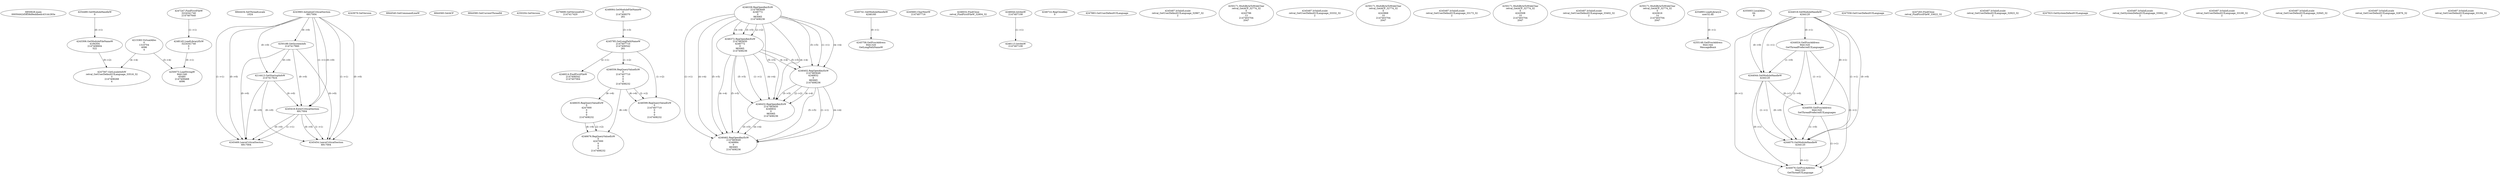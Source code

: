 // Global SCDG with merge call
digraph {
	0 [label="6850628.main
00050d42d5ff38d9eddbedc431dc283e"]
	1 [label="4254480.GetModuleHandleW
0"]
	2 [label="6844434.SetThreadLocale
1024"]
	3 [label="4243965.InitializeCriticalSection
6917004"]
	4 [label="4243979.GetVersion
"]
	5 [label="4250188.GetSystemInfo
2147417660"]
	3 -> 5 [label="(0-->0)"]
	6 [label="6844540.GetCommandLineW
"]
	7 [label="4214413.GetStartupInfoW
2147417624"]
	3 -> 7 [label="(0-->0)"]
	5 -> 7 [label="(0-->0)"]
	8 [label="6844560.GetACP
"]
	9 [label="6844580.GetCurrentThreadId
"]
	10 [label="4250204.GetVersion
"]
	11 [label="4276690.GetVersionExW
2147417420"]
	12 [label="4243306.GetModuleFileNameW
4194304
2147408904
522"]
	1 -> 12 [label="(0-->1)"]
	13 [label="4248064.GetModuleFileNameW
0
2147408370
261"]
	14 [label="4215383.VirtualAlloc
0
1310704
4096
4"]
	15 [label="4246338.RegOpenKeyExW
2147483649
4246772
0
983065
2147408236"]
	16 [label="4245741.GetModuleHandleW
4246160"]
	17 [label="4245758.GetProcAddress
9441320
GetLongPathNameW"]
	16 -> 17 [label="(0-->1)"]
	18 [label="4245785.GetLongPathNameW
2147407710
2147406542
261"]
	13 -> 18 [label="(3-->3)"]
	19 [label="4245683.CharNextW
2147407716"]
	20 [label="4246014.FindFirstFileW
2147406542
2147407064"]
	18 -> 20 [label="(2-->1)"]
	21 [label="4246032.FindClose
retval_FindFirstFileW_32804_32"]
	22 [label="4246044.lstrlenW
2147407108"]
	23 [label="4246113.lstrlenW
2147407108"]
	22 -> 23 [label="(1-->1)"]
	24 [label="4246556.RegQueryValueExW
0
2147407710
0
0
0
2147408232"]
	18 -> 24 [label="(1-->2)"]
	25 [label="4246599.RegQueryValueExW
0
2147407710
0
0
0
2147408232"]
	18 -> 25 [label="(1-->2)"]
	24 -> 25 [label="(2-->2)"]
	24 -> 25 [label="(6-->6)"]
	26 [label="4246722.RegCloseKey
0"]
	27 [label="4247883.GetUserDefaultUILanguage
"]
	28 [label="4245418.EnterCriticalSection
6917004"]
	3 -> 28 [label="(1-->1)"]
	3 -> 28 [label="(0-->0)"]
	5 -> 28 [label="(0-->0)"]
	7 -> 28 [label="(0-->0)"]
	29 [label="4245469.LeaveCriticalSection
6917004"]
	3 -> 29 [label="(1-->1)"]
	28 -> 29 [label="(1-->1)"]
	3 -> 29 [label="(0-->0)"]
	5 -> 29 [label="(0-->0)"]
	7 -> 29 [label="(0-->0)"]
	28 -> 29 [label="(0-->0)"]
	30 [label="4245487.IsValidLocale
retval_GetUserDefaultUILanguage_32967_32
2"]
	31 [label="4250171.MultiByteToWideChar
retval_GetACP_32774_32
0
4243796
13
2147403704
2047"]
	32 [label="4245487.IsValidLocale
retval_GetUserDefaultUILanguage_33332_32
2"]
	33 [label="4250171.MultiByteToWideChar
retval_GetACP_32774_32
0
4243868
10
2147403704
2047"]
	34 [label="4246372.RegOpenKeyExW
2147483650
4246772
0
983065
2147408236"]
	15 -> 34 [label="(2-->2)"]
	15 -> 34 [label="(4-->4)"]
	15 -> 34 [label="(5-->5)"]
	35 [label="4246635.RegQueryValueExW
0
4247000
0
0
0
2147408232"]
	24 -> 35 [label="(6-->6)"]
	36 [label="4245487.IsValidLocale
retval_GetUserDefaultUILanguage_33173_32
2"]
	37 [label="4250171.MultiByteToWideChar
retval_GetACP_32774_32
0
4243508
10
2147403704
2047"]
	38 [label="4246402.RegOpenKeyExW
2147483649
4246832
0
983065
2147408236"]
	15 -> 38 [label="(1-->1)"]
	15 -> 38 [label="(4-->4)"]
	34 -> 38 [label="(4-->4)"]
	15 -> 38 [label="(5-->5)"]
	34 -> 38 [label="(5-->5)"]
	39 [label="4245487.IsValidLocale
retval_GetUserDefaultUILanguage_33402_32
2"]
	40 [label="4250171.MultiByteToWideChar
retval_GetACP_32774_32
0
4243616
14
2147403704
2047"]
	41 [label="4254893.LoadLibraryA
user32.dll"]
	42 [label="4255003.LocalAlloc
64
8"]
	43 [label="4255148.GetProcAddress
9441344
MessageBoxA"]
	41 -> 43 [label="(0-->1)"]
	44 [label="4244018.GetModuleHandleW
4244120"]
	45 [label="4244024.GetProcAddress
9441320
GetThreadPreferredUILanguages"]
	44 -> 45 [label="(0-->1)"]
	46 [label="4244044.GetModuleHandleW
4244120"]
	44 -> 46 [label="(1-->1)"]
	44 -> 46 [label="(0-->0)"]
	45 -> 46 [label="(1-->0)"]
	47 [label="4244050.GetProcAddress
9441320
SetThreadPreferredUILanguages"]
	44 -> 47 [label="(0-->1)"]
	45 -> 47 [label="(1-->1)"]
	46 -> 47 [label="(0-->1)"]
	48 [label="4244070.GetModuleHandleW
4244120"]
	44 -> 48 [label="(1-->1)"]
	46 -> 48 [label="(1-->1)"]
	44 -> 48 [label="(0-->0)"]
	45 -> 48 [label="(1-->0)"]
	46 -> 48 [label="(0-->0)"]
	47 -> 48 [label="(1-->0)"]
	49 [label="4244076.GetProcAddress
9441320
GetThreadUILanguage"]
	44 -> 49 [label="(0-->1)"]
	45 -> 49 [label="(1-->1)"]
	46 -> 49 [label="(0-->1)"]
	47 -> 49 [label="(1-->1)"]
	48 -> 49 [label="(0-->1)"]
	50 [label="4246432.RegOpenKeyExW
2147483650
4246832
0
983065
2147408236"]
	34 -> 50 [label="(1-->1)"]
	38 -> 50 [label="(2-->2)"]
	15 -> 50 [label="(4-->4)"]
	34 -> 50 [label="(4-->4)"]
	38 -> 50 [label="(4-->4)"]
	15 -> 50 [label="(5-->5)"]
	34 -> 50 [label="(5-->5)"]
	38 -> 50 [label="(5-->5)"]
	51 [label="4246462.RegOpenKeyExW
2147483649
4246884
0
983065
2147408236"]
	15 -> 51 [label="(1-->1)"]
	38 -> 51 [label="(1-->1)"]
	15 -> 51 [label="(4-->4)"]
	34 -> 51 [label="(4-->4)"]
	38 -> 51 [label="(4-->4)"]
	50 -> 51 [label="(4-->4)"]
	15 -> 51 [label="(5-->5)"]
	34 -> 51 [label="(5-->5)"]
	38 -> 51 [label="(5-->5)"]
	50 -> 51 [label="(5-->5)"]
	52 [label="4246676.RegQueryValueExW
0
4247000
0
0
0
2147408232"]
	35 -> 52 [label="(2-->2)"]
	24 -> 52 [label="(6-->6)"]
	35 -> 52 [label="(6-->6)"]
	53 [label="4245454.LeaveCriticalSection
6917004"]
	3 -> 53 [label="(1-->1)"]
	28 -> 53 [label="(1-->1)"]
	3 -> 53 [label="(0-->0)"]
	5 -> 53 [label="(0-->0)"]
	7 -> 53 [label="(0-->0)"]
	28 -> 53 [label="(0-->0)"]
	54 [label="4247558.GetUserDefaultUILanguage
"]
	55 [label="4247567.GetLocaleInfoW
retval_GetUserDefaultUILanguage_33516_32
3
2147408268
4"]
	12 -> 55 [label="(0-->2)"]
	14 -> 55 [label="(4-->4)"]
	56 [label="4247247.FindFirstFileW
3224341740
2147407640"]
	57 [label="4247263.FindClose
retval_FindFirstFileW_33622_32"]
	58 [label="4248145.LoadLibraryExW
3224341740
0
2"]
	56 -> 58 [label="(1-->1)"]
	59 [label="4250073.LoadStringW
9441340
65485
2147409468
4096"]
	58 -> 59 [label="(0-->1)"]
	14 -> 59 [label="(3-->4)"]
	60 [label="4245487.IsValidLocale
retval_GetUserDefaultUILanguage_32923_32
2"]
	61 [label="4247923.GetSystemDefaultUILanguage
"]
	62 [label="4245487.IsValidLocale
retval_GetSystemDefaultUILanguage_33062_32
2"]
	63 [label="4245487.IsValidLocale
retval_GetUserDefaultUILanguage_33190_32
2"]
	64 [label="4245487.IsValidLocale
retval_GetUserDefaultUILanguage_32945_32
2"]
	65 [label="4245487.IsValidLocale
retval_GetUserDefaultUILanguage_32876_32
2"]
	66 [label="4245487.IsValidLocale
retval_GetUserDefaultUILanguage_33194_32
2"]
}

